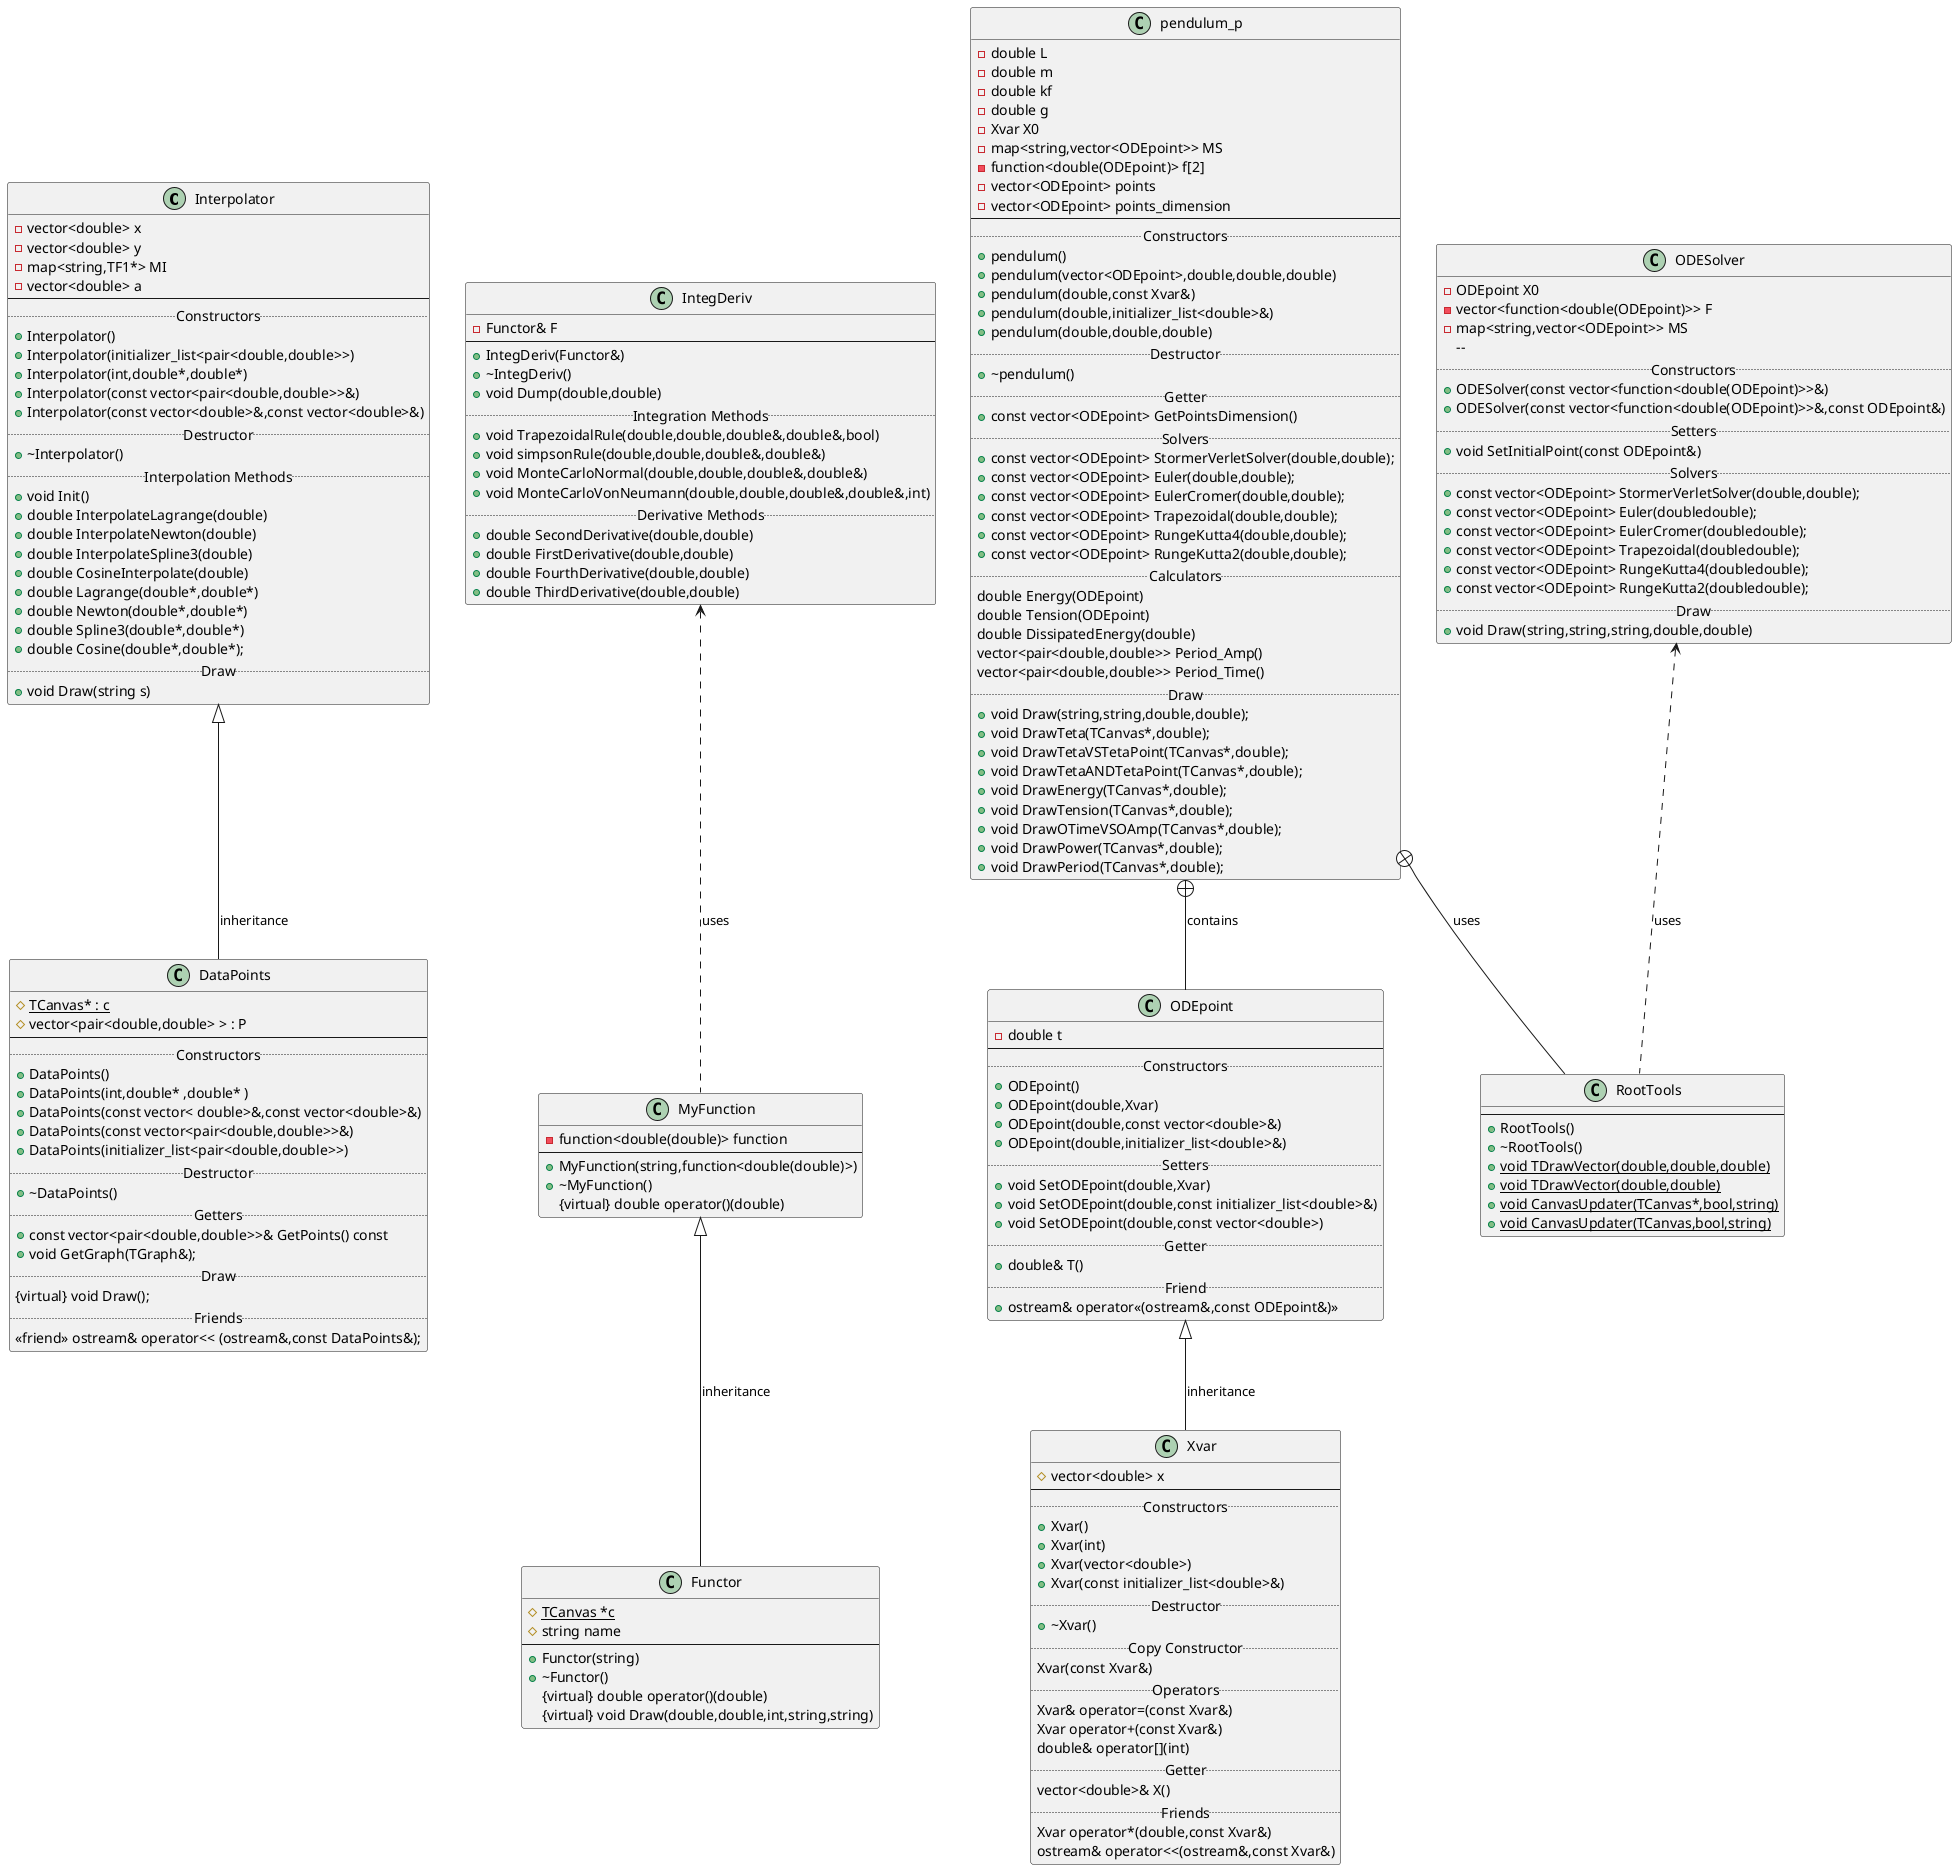 @startuml Projeto

Interpolator <|-- DataPoints : inheritance
IntegDeriv <.. MyFunction : uses
MyFunction <|-- Functor : inheritance
ODEpoint <|-- Xvar : inheritance
ODESolver <.. RootTools : uses
pendulum_p +-- ODEpoint : contains
pendulum_p +-- RootTools : uses

class DataPoints{
# {static} TCanvas* : c
# vector<pair<double,double> > : P
--
.. Constructors ..
+DataPoints()
+DataPoints(int,double* ,double* )
+DataPoints(const vector< double>&,const vector<double>&)
+DataPoints(const vector<pair<double,double>>&)
+DataPoints(initializer_list<pair<double,double>>)
.. Destructor ..
+~DataPoints()
.. Getters ..
+const vector<pair<double,double>>& GetPoints() const
+void GetGraph(TGraph&);
.. Draw ..
{virtual} void Draw();
.. Friends ..
<<friend>> ostream& operator<< (ostream&,const DataPoints&);
}

class Interpolator {
-vector<double> x
-vector<double> y
-map<string,TF1*> MI
-vector<double> a
--
.. Constructors ..
+Interpolator()
+Interpolator(initializer_list<pair<double,double>>)
+Interpolator(int,double*,double*)
+Interpolator(const vector<pair<double,double>>&)
+Interpolator(const vector<double>&,const vector<double>&)
.. Destructor ..
+~Interpolator()
.. Interpolation Methods ..
+void Init()
+double InterpolateLagrange(double)
+double InterpolateNewton(double)
+double InterpolateSpline3(double)
+double CosineInterpolate(double)
+double Lagrange(double*,double*)
+double Newton(double*,double*)
+double Spline3(double*,double*)
+double Cosine(double*,double*);
.. Draw ..
+void Draw(string s)
}

class Functor{
#{static} TCanvas *c
#string name
--
+Functor(string)
+~Functor()
{virtual} double operator()(double)
{virtual} void Draw(double,double,int,string,string)
}

class IntegDeriv {
- Functor& F
--
+IntegDeriv(Functor&)
+~IntegDeriv()
+void Dump(double,double)
.. Integration Methods ..
+void TrapezoidalRule(double,double,double&,double&,bool)
+void simpsonRule(double,double,double&,double&)
+void MonteCarloNormal(double,double,double&,double&)
+void MonteCarloVonNeumann(double,double,double&,double&,int)
.. Derivative Methods ..
+double SecondDerivative(double,double)
+double FirstDerivative(double,double)
+double FourthDerivative(double,double)
+double ThirdDerivative(double,double)
}


class MyFunction {
-function<double(double)> function
--
+MyFunction(string,function<double(double)>)
+~MyFunction()
{virtual} double operator()(double)
}

class ODEpoint{
- double t
--
.. Constructors ..
+ ODEpoint()
+ODEpoint(double,Xvar)
+ODEpoint(double,const vector<double>&)
+ODEpoint(double,initializer_list<double>&)
.. Setters ..
+void SetODEpoint(double,Xvar)
+void SetODEpoint(double,const initializer_list<double>&)
+void SetODEpoint(double,const vector<double>)
.. Getter ..
+double& T()
..Friend..
+ostream& operator<<(ostream&,const ODEpoint&)>>
}
class ODESolver {
-ODEpoint X0
-vector<function<double(ODEpoint)>> F
-map<string,vector<ODEpoint>> MS
-- 
.. Constructors ..
+ODESolver(const vector<function<double(ODEpoint)>>&)
+ODESolver(const vector<function<double(ODEpoint)>>&,const ODEpoint&)
.. Setters ..
+void SetInitialPoint(const ODEpoint&)
.. Solvers ..
+const vector<ODEpoint> StormerVerletSolver(double,double);
+const vector<ODEpoint> Euler(doubledouble);
+const vector<ODEpoint> EulerCromer(doubledouble);
+const vector<ODEpoint> Trapezoidal(doubledouble);
+const vector<ODEpoint> RungeKutta4(doubledouble);
+const vector<ODEpoint> RungeKutta2(doubledouble);
.. Draw ..
+void Draw(string,string,string,double,double) 
}

class pendulum_p {
-double L
-double m
-double kf
-double g
-Xvar X0
-map<string,vector<ODEpoint>> MS
-function<double(ODEpoint)> f[2]
-vector<ODEpoint> points
-vector<ODEpoint> points_dimension
--
.. Constructors ..
+pendulum()
+pendulum(vector<ODEpoint>,double,double,double)
+pendulum(double,const Xvar&)
+pendulum(double,initializer_list<double>&)
+pendulum(double,double,double)
.. Destructor ..
+~pendulum()
.. Getter ..
+const vector<ODEpoint> GetPointsDimension()
.. Solvers ..
+const vector<ODEpoint> StormerVerletSolver(double,double);
+const vector<ODEpoint> Euler(double,double);
+const vector<ODEpoint> EulerCromer(double,double);
+const vector<ODEpoint> Trapezoidal(double,double);
+const vector<ODEpoint> RungeKutta4(double,double);
+const vector<ODEpoint> RungeKutta2(double,double);
.. Calculators ..
double Energy(ODEpoint)
double Tension(ODEpoint)
double DissipatedEnergy(double)
vector<pair<double,double>> Period_Amp()
vector<pair<double,double>> Period_Time()
.. Draw ..
+void Draw(string,string,double,double);
+void DrawTeta(TCanvas*,double);
+void DrawTetaVSTetaPoint(TCanvas*,double);
+void DrawTetaANDTetaPoint(TCanvas*,double);
+void DrawEnergy(TCanvas*,double);
+void DrawTension(TCanvas*,double);
+void DrawOTimeVSOAmp(TCanvas*,double);
+void DrawPower(TCanvas*,double);
+void DrawPeriod(TCanvas*,double);
}

class RootTools{
--
+RootTools()
+~RootTools()
+{static} void TDrawVector(double,double,double)
+{static} void TDrawVector(double,double)
+{static} void CanvasUpdater(TCanvas*,bool,string)
+{static} void CanvasUpdater(TCanvas,bool,string)
}

class Xvar{
#vector<double> x
--
.. Constructors ..
+Xvar()
+Xvar(int)
+Xvar(vector<double>)
+Xvar(const initializer_list<double>&)
.. Destructor ..
+~Xvar()
.. Copy Constructor ..
Xvar(const Xvar&)
.. Operators ..
Xvar& operator=(const Xvar&)
Xvar operator+(const Xvar&)
double& operator[](int)
.. Getter ..
vector<double>& X()
.. Friends ..
Xvar operator*(double,const Xvar&)
ostream& operator<<(ostream&,const Xvar&)
}

@enduml